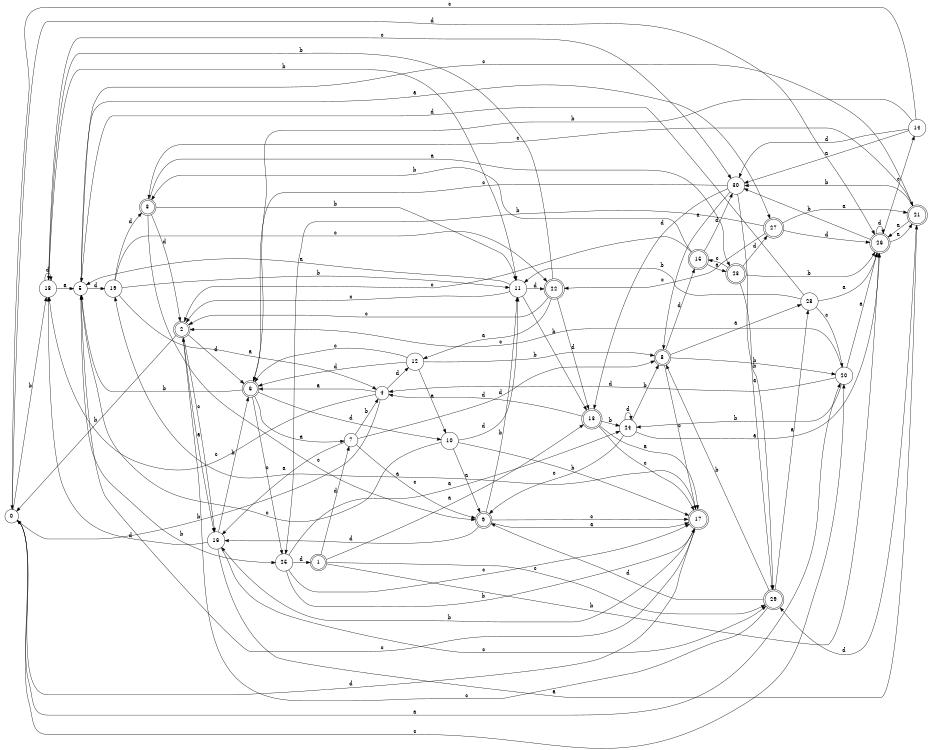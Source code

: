 digraph n25_3 {
__start0 [label="" shape="none"];

rankdir=LR;
size="8,5";

s0 [style="filled", color="black", fillcolor="white" shape="circle", label="0"];
s1 [style="rounded,filled", color="black", fillcolor="white" shape="doublecircle", label="1"];
s2 [style="rounded,filled", color="black", fillcolor="white" shape="doublecircle", label="2"];
s3 [style="rounded,filled", color="black", fillcolor="white" shape="doublecircle", label="3"];
s4 [style="filled", color="black", fillcolor="white" shape="circle", label="4"];
s5 [style="filled", color="black", fillcolor="white" shape="circle", label="5"];
s6 [style="rounded,filled", color="black", fillcolor="white" shape="doublecircle", label="6"];
s7 [style="filled", color="black", fillcolor="white" shape="circle", label="7"];
s8 [style="rounded,filled", color="black", fillcolor="white" shape="doublecircle", label="8"];
s9 [style="rounded,filled", color="black", fillcolor="white" shape="doublecircle", label="9"];
s10 [style="filled", color="black", fillcolor="white" shape="circle", label="10"];
s11 [style="filled", color="black", fillcolor="white" shape="circle", label="11"];
s12 [style="filled", color="black", fillcolor="white" shape="circle", label="12"];
s13 [style="rounded,filled", color="black", fillcolor="white" shape="doublecircle", label="13"];
s14 [style="filled", color="black", fillcolor="white" shape="circle", label="14"];
s15 [style="rounded,filled", color="black", fillcolor="white" shape="doublecircle", label="15"];
s16 [style="filled", color="black", fillcolor="white" shape="circle", label="16"];
s17 [style="rounded,filled", color="black", fillcolor="white" shape="doublecircle", label="17"];
s18 [style="filled", color="black", fillcolor="white" shape="circle", label="18"];
s19 [style="filled", color="black", fillcolor="white" shape="circle", label="19"];
s20 [style="filled", color="black", fillcolor="white" shape="circle", label="20"];
s21 [style="rounded,filled", color="black", fillcolor="white" shape="doublecircle", label="21"];
s22 [style="rounded,filled", color="black", fillcolor="white" shape="doublecircle", label="22"];
s23 [style="rounded,filled", color="black", fillcolor="white" shape="doublecircle", label="23"];
s24 [style="filled", color="black", fillcolor="white" shape="circle", label="24"];
s25 [style="filled", color="black", fillcolor="white" shape="circle", label="25"];
s26 [style="rounded,filled", color="black", fillcolor="white" shape="doublecircle", label="26"];
s27 [style="rounded,filled", color="black", fillcolor="white" shape="doublecircle", label="27"];
s28 [style="filled", color="black", fillcolor="white" shape="circle", label="28"];
s29 [style="rounded,filled", color="black", fillcolor="white" shape="doublecircle", label="29"];
s30 [style="filled", color="black", fillcolor="white" shape="circle", label="30"];
s0 -> s20 [label="a"];
s0 -> s18 [label="b"];
s0 -> s20 [label="c"];
s0 -> s26 [label="d"];
s1 -> s13 [label="a"];
s1 -> s26 [label="b"];
s1 -> s29 [label="c"];
s1 -> s7 [label="d"];
s2 -> s16 [label="a"];
s2 -> s0 [label="b"];
s2 -> s16 [label="c"];
s2 -> s6 [label="d"];
s3 -> s23 [label="a"];
s3 -> s11 [label="b"];
s3 -> s9 [label="c"];
s3 -> s2 [label="d"];
s4 -> s6 [label="a"];
s4 -> s0 [label="b"];
s4 -> s18 [label="c"];
s4 -> s12 [label="d"];
s5 -> s27 [label="a"];
s5 -> s25 [label="b"];
s5 -> s21 [label="c"];
s5 -> s19 [label="d"];
s6 -> s7 [label="a"];
s6 -> s5 [label="b"];
s6 -> s25 [label="c"];
s6 -> s10 [label="d"];
s7 -> s16 [label="a"];
s7 -> s4 [label="b"];
s7 -> s9 [label="c"];
s7 -> s8 [label="d"];
s8 -> s28 [label="a"];
s8 -> s20 [label="b"];
s8 -> s17 [label="c"];
s8 -> s15 [label="d"];
s9 -> s17 [label="a"];
s9 -> s11 [label="b"];
s9 -> s17 [label="c"];
s9 -> s16 [label="d"];
s10 -> s9 [label="a"];
s10 -> s17 [label="b"];
s10 -> s5 [label="c"];
s10 -> s11 [label="d"];
s11 -> s5 [label="a"];
s11 -> s13 [label="b"];
s11 -> s2 [label="c"];
s11 -> s22 [label="d"];
s12 -> s10 [label="a"];
s12 -> s8 [label="b"];
s12 -> s6 [label="c"];
s12 -> s6 [label="d"];
s13 -> s17 [label="a"];
s13 -> s24 [label="b"];
s13 -> s17 [label="c"];
s13 -> s4 [label="d"];
s14 -> s30 [label="a"];
s14 -> s6 [label="b"];
s14 -> s0 [label="c"];
s14 -> s30 [label="d"];
s15 -> s23 [label="a"];
s15 -> s3 [label="b"];
s15 -> s2 [label="c"];
s15 -> s30 [label="d"];
s16 -> s21 [label="a"];
s16 -> s6 [label="b"];
s16 -> s29 [label="c"];
s16 -> s18 [label="d"];
s17 -> s19 [label="a"];
s17 -> s16 [label="b"];
s17 -> s5 [label="c"];
s17 -> s0 [label="d"];
s18 -> s5 [label="a"];
s18 -> s11 [label="b"];
s18 -> s30 [label="c"];
s18 -> s18 [label="d"];
s19 -> s4 [label="a"];
s19 -> s11 [label="b"];
s19 -> s22 [label="c"];
s19 -> s3 [label="d"];
s20 -> s26 [label="a"];
s20 -> s24 [label="b"];
s20 -> s2 [label="c"];
s20 -> s4 [label="d"];
s21 -> s26 [label="a"];
s21 -> s30 [label="b"];
s21 -> s3 [label="c"];
s21 -> s29 [label="d"];
s22 -> s12 [label="a"];
s22 -> s18 [label="b"];
s22 -> s2 [label="c"];
s22 -> s13 [label="d"];
s23 -> s29 [label="a"];
s23 -> s26 [label="b"];
s23 -> s15 [label="c"];
s23 -> s27 [label="d"];
s24 -> s26 [label="a"];
s24 -> s8 [label="b"];
s24 -> s9 [label="c"];
s24 -> s24 [label="d"];
s25 -> s24 [label="a"];
s25 -> s17 [label="b"];
s25 -> s17 [label="c"];
s25 -> s1 [label="d"];
s26 -> s21 [label="a"];
s26 -> s30 [label="b"];
s26 -> s14 [label="c"];
s26 -> s26 [label="d"];
s27 -> s21 [label="a"];
s27 -> s25 [label="b"];
s27 -> s22 [label="c"];
s27 -> s26 [label="d"];
s28 -> s26 [label="a"];
s28 -> s11 [label="b"];
s28 -> s20 [label="c"];
s28 -> s5 [label="d"];
s29 -> s28 [label="a"];
s29 -> s8 [label="b"];
s29 -> s2 [label="c"];
s29 -> s9 [label="d"];
s30 -> s8 [label="a"];
s30 -> s29 [label="b"];
s30 -> s6 [label="c"];
s30 -> s13 [label="d"];

}